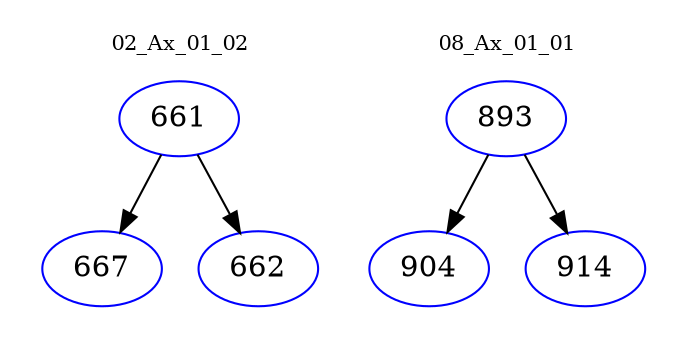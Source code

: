 digraph{
subgraph cluster_0 {
color = white
label = "02_Ax_01_02";
fontsize=10;
T0_661 [label="661", color="blue"]
T0_661 -> T0_667 [color="black"]
T0_667 [label="667", color="blue"]
T0_661 -> T0_662 [color="black"]
T0_662 [label="662", color="blue"]
}
subgraph cluster_1 {
color = white
label = "08_Ax_01_01";
fontsize=10;
T1_893 [label="893", color="blue"]
T1_893 -> T1_904 [color="black"]
T1_904 [label="904", color="blue"]
T1_893 -> T1_914 [color="black"]
T1_914 [label="914", color="blue"]
}
}
